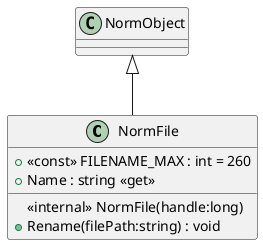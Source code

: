 @startuml
class NormFile {
    + <<const>> FILENAME_MAX : int = 260
    <<internal>> NormFile(handle:long)
    + Name : string <<get>>
    + Rename(filePath:string) : void
}
NormObject <|-- NormFile
@enduml

